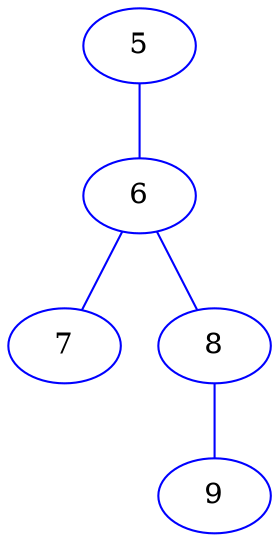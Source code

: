 strict graph "" {
	5	[color=blue];
	6	[color=blue];
	5 -- 6	[color=blue];
	7	[color=blue];
	6 -- 7	[color=blue];
	8	[color=blue];
	6 -- 8	[color=blue];
	9	[color=blue];
	8 -- 9	[color=blue];
}
